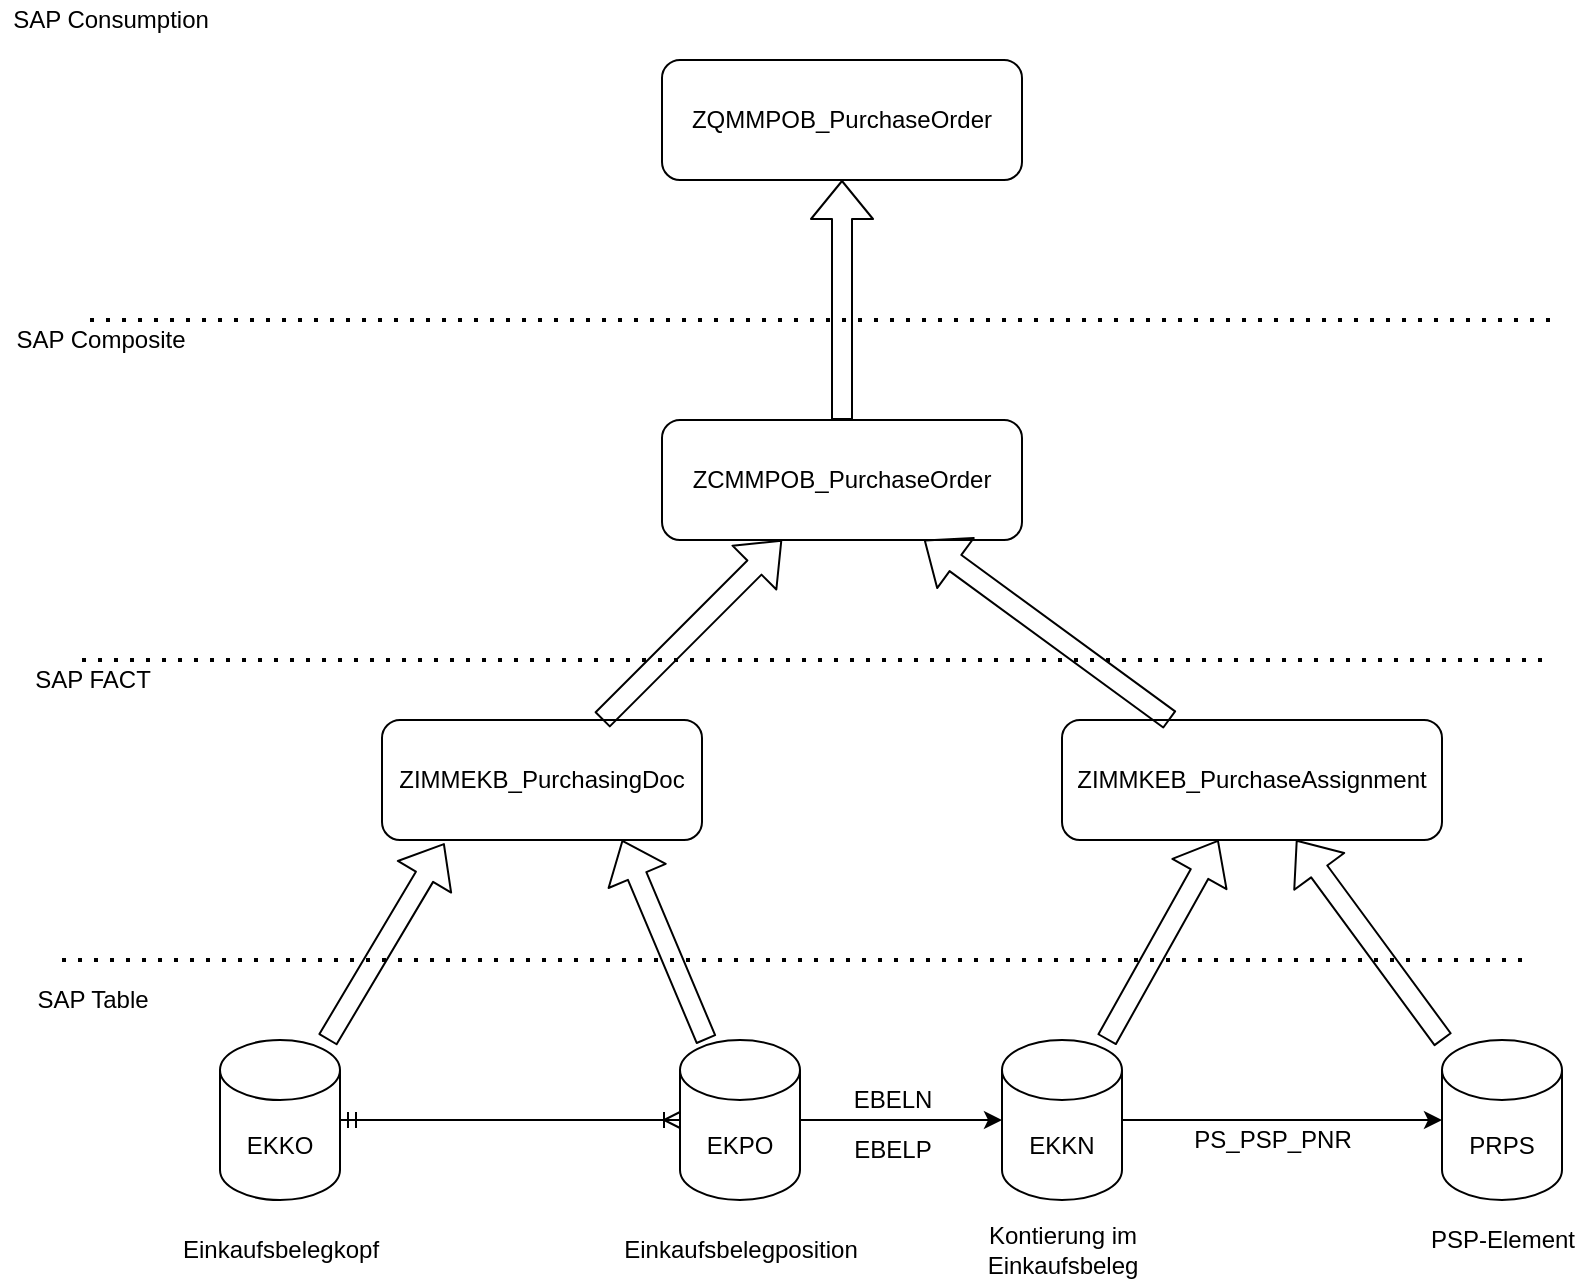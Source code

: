 <mxfile version="14.6.5" type="github">
  <diagram id="Ma-5v9WHLa1jMNKqTdKr" name="Page-1">
    <mxGraphModel dx="1038" dy="539" grid="1" gridSize="10" guides="1" tooltips="1" connect="1" arrows="1" fold="1" page="1" pageScale="1" pageWidth="827" pageHeight="1169" math="0" shadow="0">
      <root>
        <mxCell id="0" />
        <mxCell id="1" parent="0" />
        <mxCell id="5HQ0BBraCvY6fTe0jFlD-1" value="EKKO" style="shape=cylinder3;whiteSpace=wrap;html=1;boundedLbl=1;backgroundOutline=1;size=15;" vertex="1" parent="1">
          <mxGeometry x="129" y="540" width="60" height="80" as="geometry" />
        </mxCell>
        <mxCell id="5HQ0BBraCvY6fTe0jFlD-2" value="EKPO" style="shape=cylinder3;whiteSpace=wrap;html=1;boundedLbl=1;backgroundOutline=1;size=15;" vertex="1" parent="1">
          <mxGeometry x="359" y="540" width="60" height="80" as="geometry" />
        </mxCell>
        <mxCell id="5HQ0BBraCvY6fTe0jFlD-3" value="" style="edgeStyle=entityRelationEdgeStyle;fontSize=12;html=1;endArrow=ERoneToMany;startArrow=ERmandOne;" edge="1" parent="1" source="5HQ0BBraCvY6fTe0jFlD-1" target="5HQ0BBraCvY6fTe0jFlD-2">
          <mxGeometry width="100" height="100" relative="1" as="geometry">
            <mxPoint x="310" y="755" as="sourcePoint" />
            <mxPoint x="410" y="655" as="targetPoint" />
          </mxGeometry>
        </mxCell>
        <mxCell id="5HQ0BBraCvY6fTe0jFlD-4" value="" style="shape=flexArrow;endArrow=classic;html=1;entryX=0.195;entryY=1.027;entryDx=0;entryDy=0;entryPerimeter=0;" edge="1" parent="1" source="5HQ0BBraCvY6fTe0jFlD-1" target="5HQ0BBraCvY6fTe0jFlD-13">
          <mxGeometry width="50" height="50" relative="1" as="geometry">
            <mxPoint x="160" y="610" as="sourcePoint" />
            <mxPoint x="378.333" y="430" as="targetPoint" />
          </mxGeometry>
        </mxCell>
        <mxCell id="5HQ0BBraCvY6fTe0jFlD-5" value="" style="shape=flexArrow;endArrow=classic;html=1;entryX=0.75;entryY=1;entryDx=0;entryDy=0;" edge="1" parent="1" source="5HQ0BBraCvY6fTe0jFlD-2" target="5HQ0BBraCvY6fTe0jFlD-13">
          <mxGeometry width="50" height="50" relative="1" as="geometry">
            <mxPoint x="610" y="480" as="sourcePoint" />
            <mxPoint x="413.333" y="430" as="targetPoint" />
          </mxGeometry>
        </mxCell>
        <mxCell id="5HQ0BBraCvY6fTe0jFlD-6" value="" style="endArrow=none;dashed=1;html=1;dashPattern=1 3;strokeWidth=2;" edge="1" parent="1">
          <mxGeometry width="50" height="50" relative="1" as="geometry">
            <mxPoint x="50" y="500" as="sourcePoint" />
            <mxPoint x="780" y="500" as="targetPoint" />
          </mxGeometry>
        </mxCell>
        <mxCell id="5HQ0BBraCvY6fTe0jFlD-7" value="SAP Table" style="text;html=1;resizable=0;autosize=1;align=center;verticalAlign=middle;points=[];fillColor=none;strokeColor=none;rounded=0;" vertex="1" parent="1">
          <mxGeometry x="30" y="510" width="70" height="20" as="geometry" />
        </mxCell>
        <mxCell id="5HQ0BBraCvY6fTe0jFlD-8" value="SAP FACT" style="text;html=1;resizable=0;autosize=1;align=center;verticalAlign=middle;points=[];fillColor=none;strokeColor=none;rounded=0;" vertex="1" parent="1">
          <mxGeometry x="30" y="350" width="70" height="20" as="geometry" />
        </mxCell>
        <mxCell id="5HQ0BBraCvY6fTe0jFlD-9" value="" style="endArrow=none;dashed=1;html=1;dashPattern=1 3;strokeWidth=2;" edge="1" parent="1">
          <mxGeometry width="50" height="50" relative="1" as="geometry">
            <mxPoint x="60" y="350" as="sourcePoint" />
            <mxPoint x="790" y="350" as="targetPoint" />
          </mxGeometry>
        </mxCell>
        <mxCell id="5HQ0BBraCvY6fTe0jFlD-10" value="EKKN" style="shape=cylinder3;whiteSpace=wrap;html=1;boundedLbl=1;backgroundOutline=1;size=15;" vertex="1" parent="1">
          <mxGeometry x="520" y="540" width="60" height="80" as="geometry" />
        </mxCell>
        <mxCell id="5HQ0BBraCvY6fTe0jFlD-12" value="ZIMMKEB_PurchaseAssignment" style="rounded=1;whiteSpace=wrap;html=1;" vertex="1" parent="1">
          <mxGeometry x="550" y="380" width="190" height="60" as="geometry" />
        </mxCell>
        <mxCell id="5HQ0BBraCvY6fTe0jFlD-13" value="ZIMMEKB_PurchasingDoc" style="rounded=1;whiteSpace=wrap;html=1;" vertex="1" parent="1">
          <mxGeometry x="210" y="380" width="160" height="60" as="geometry" />
        </mxCell>
        <mxCell id="5HQ0BBraCvY6fTe0jFlD-14" value="" style="shape=flexArrow;endArrow=classic;html=1;" edge="1" parent="1" source="5HQ0BBraCvY6fTe0jFlD-10" target="5HQ0BBraCvY6fTe0jFlD-12">
          <mxGeometry width="50" height="50" relative="1" as="geometry">
            <mxPoint x="621" y="500" as="sourcePoint" />
            <mxPoint x="671" y="450" as="targetPoint" />
          </mxGeometry>
        </mxCell>
        <mxCell id="5HQ0BBraCvY6fTe0jFlD-15" value="ZCMMPOB_PurchaseOrder" style="rounded=1;whiteSpace=wrap;html=1;" vertex="1" parent="1">
          <mxGeometry x="350" y="230" width="180" height="60" as="geometry" />
        </mxCell>
        <mxCell id="5HQ0BBraCvY6fTe0jFlD-16" value="" style="shape=flexArrow;endArrow=classic;html=1;" edge="1" parent="1" target="5HQ0BBraCvY6fTe0jFlD-15" source="5HQ0BBraCvY6fTe0jFlD-13">
          <mxGeometry width="50" height="50" relative="1" as="geometry">
            <mxPoint x="381" y="371" as="sourcePoint" />
            <mxPoint x="421" y="300" as="targetPoint" />
          </mxGeometry>
        </mxCell>
        <mxCell id="5HQ0BBraCvY6fTe0jFlD-17" value="" style="shape=flexArrow;endArrow=classic;html=1;" edge="1" parent="1" source="5HQ0BBraCvY6fTe0jFlD-12" target="5HQ0BBraCvY6fTe0jFlD-15">
          <mxGeometry width="50" height="50" relative="1" as="geometry">
            <mxPoint x="571" y="320" as="sourcePoint" />
            <mxPoint x="621" y="270" as="targetPoint" />
          </mxGeometry>
        </mxCell>
        <mxCell id="5HQ0BBraCvY6fTe0jFlD-18" value="SAP Composite" style="text;html=1;resizable=0;autosize=1;align=center;verticalAlign=middle;points=[];fillColor=none;strokeColor=none;rounded=0;" vertex="1" parent="1">
          <mxGeometry x="19" y="180" width="100" height="20" as="geometry" />
        </mxCell>
        <mxCell id="5HQ0BBraCvY6fTe0jFlD-19" value="" style="endArrow=none;dashed=1;html=1;dashPattern=1 3;strokeWidth=2;" edge="1" parent="1">
          <mxGeometry width="50" height="50" relative="1" as="geometry">
            <mxPoint x="64" y="180" as="sourcePoint" />
            <mxPoint x="794" y="180" as="targetPoint" />
          </mxGeometry>
        </mxCell>
        <mxCell id="5HQ0BBraCvY6fTe0jFlD-20" value="ZQMMPOB_PurchaseOrder" style="rounded=1;whiteSpace=wrap;html=1;" vertex="1" parent="1">
          <mxGeometry x="350" y="50" width="180" height="60" as="geometry" />
        </mxCell>
        <mxCell id="5HQ0BBraCvY6fTe0jFlD-21" value="" style="shape=flexArrow;endArrow=classic;html=1;exitX=0.5;exitY=0;exitDx=0;exitDy=0;" edge="1" parent="1" source="5HQ0BBraCvY6fTe0jFlD-15" target="5HQ0BBraCvY6fTe0jFlD-20">
          <mxGeometry width="50" height="50" relative="1" as="geometry">
            <mxPoint x="361" y="190" as="sourcePoint" />
            <mxPoint x="411" y="140" as="targetPoint" />
          </mxGeometry>
        </mxCell>
        <mxCell id="5HQ0BBraCvY6fTe0jFlD-23" value="SAP Consumption" style="text;html=1;resizable=0;autosize=1;align=center;verticalAlign=middle;points=[];fillColor=none;strokeColor=none;rounded=0;" vertex="1" parent="1">
          <mxGeometry x="19" y="20" width="110" height="20" as="geometry" />
        </mxCell>
        <mxCell id="5HQ0BBraCvY6fTe0jFlD-24" value="PRPS" style="shape=cylinder3;whiteSpace=wrap;html=1;boundedLbl=1;backgroundOutline=1;size=15;" vertex="1" parent="1">
          <mxGeometry x="740" y="540" width="60" height="80" as="geometry" />
        </mxCell>
        <mxCell id="5HQ0BBraCvY6fTe0jFlD-25" value="" style="shape=flexArrow;endArrow=classic;html=1;" edge="1" parent="1" source="5HQ0BBraCvY6fTe0jFlD-24" target="5HQ0BBraCvY6fTe0jFlD-12">
          <mxGeometry width="50" height="50" relative="1" as="geometry">
            <mxPoint x="670" y="540" as="sourcePoint" />
            <mxPoint x="720" y="490" as="targetPoint" />
          </mxGeometry>
        </mxCell>
        <mxCell id="5HQ0BBraCvY6fTe0jFlD-26" value="" style="endArrow=classic;html=1;" edge="1" parent="1" source="5HQ0BBraCvY6fTe0jFlD-2" target="5HQ0BBraCvY6fTe0jFlD-10">
          <mxGeometry width="50" height="50" relative="1" as="geometry">
            <mxPoint x="440" y="610" as="sourcePoint" />
            <mxPoint x="490" y="560" as="targetPoint" />
          </mxGeometry>
        </mxCell>
        <mxCell id="5HQ0BBraCvY6fTe0jFlD-27" value="" style="endArrow=classic;html=1;" edge="1" parent="1" source="5HQ0BBraCvY6fTe0jFlD-10" target="5HQ0BBraCvY6fTe0jFlD-24">
          <mxGeometry width="50" height="50" relative="1" as="geometry">
            <mxPoint x="580" y="579.5" as="sourcePoint" />
            <mxPoint x="681" y="579.5" as="targetPoint" />
          </mxGeometry>
        </mxCell>
        <mxCell id="5HQ0BBraCvY6fTe0jFlD-32" value="Kontierung im&lt;br&gt;Einkaufsbeleg" style="text;html=1;align=center;verticalAlign=middle;resizable=0;points=[];autosize=1;strokeColor=none;" vertex="1" parent="1">
          <mxGeometry x="505" y="630" width="90" height="30" as="geometry" />
        </mxCell>
        <mxCell id="5HQ0BBraCvY6fTe0jFlD-33" value="PSP-Element" style="text;html=1;align=center;verticalAlign=middle;resizable=0;points=[];autosize=1;strokeColor=none;" vertex="1" parent="1">
          <mxGeometry x="725" y="630" width="90" height="20" as="geometry" />
        </mxCell>
        <mxCell id="5HQ0BBraCvY6fTe0jFlD-35" value="Einkaufsbelegposition" style="text;html=1;align=center;verticalAlign=middle;resizable=0;points=[];autosize=1;strokeColor=none;" vertex="1" parent="1">
          <mxGeometry x="324" y="635" width="130" height="20" as="geometry" />
        </mxCell>
        <mxCell id="5HQ0BBraCvY6fTe0jFlD-36" value="Einkaufsbelegkopf" style="text;html=1;align=center;verticalAlign=middle;resizable=0;points=[];autosize=1;strokeColor=none;" vertex="1" parent="1">
          <mxGeometry x="104" y="635" width="110" height="20" as="geometry" />
        </mxCell>
        <mxCell id="5HQ0BBraCvY6fTe0jFlD-37" value="EBELN" style="text;html=1;align=center;verticalAlign=middle;resizable=0;points=[];autosize=1;strokeColor=none;" vertex="1" parent="1">
          <mxGeometry x="440" y="560" width="50" height="20" as="geometry" />
        </mxCell>
        <mxCell id="5HQ0BBraCvY6fTe0jFlD-38" value="EBELP" style="text;html=1;align=center;verticalAlign=middle;resizable=0;points=[];autosize=1;strokeColor=none;" vertex="1" parent="1">
          <mxGeometry x="440" y="585" width="50" height="20" as="geometry" />
        </mxCell>
        <mxCell id="5HQ0BBraCvY6fTe0jFlD-39" value="PS_PSP_PNR" style="text;html=1;align=center;verticalAlign=middle;resizable=0;points=[];autosize=1;strokeColor=none;" vertex="1" parent="1">
          <mxGeometry x="610" y="580" width="90" height="20" as="geometry" />
        </mxCell>
      </root>
    </mxGraphModel>
  </diagram>
</mxfile>
